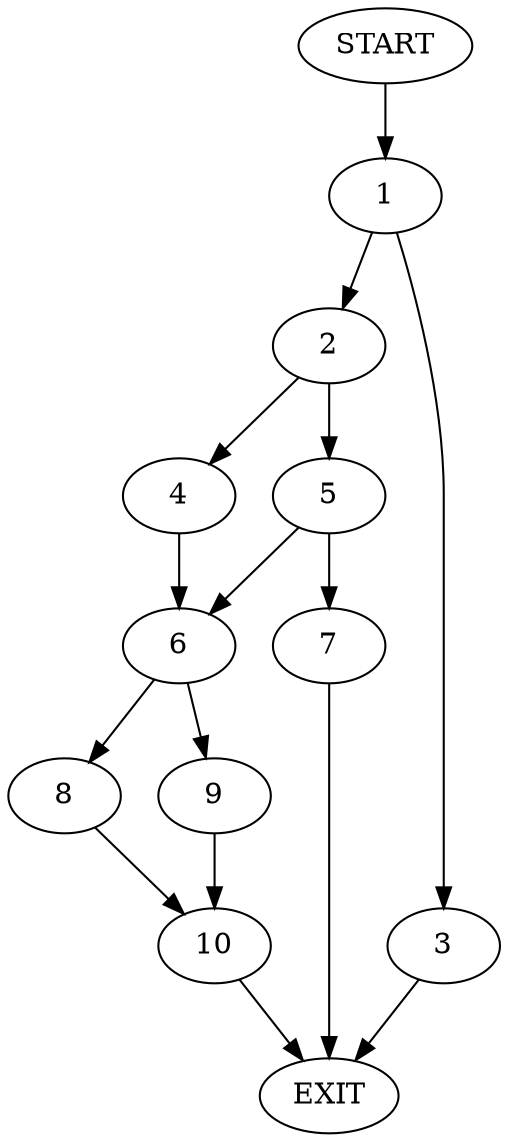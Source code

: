 digraph {
0 [label="START"]
11 [label="EXIT"]
0 -> 1
1 -> 2
1 -> 3
2 -> 4
2 -> 5
3 -> 11
5 -> 6
5 -> 7
4 -> 6
6 -> 8
6 -> 9
7 -> 11
8 -> 10
9 -> 10
10 -> 11
}
